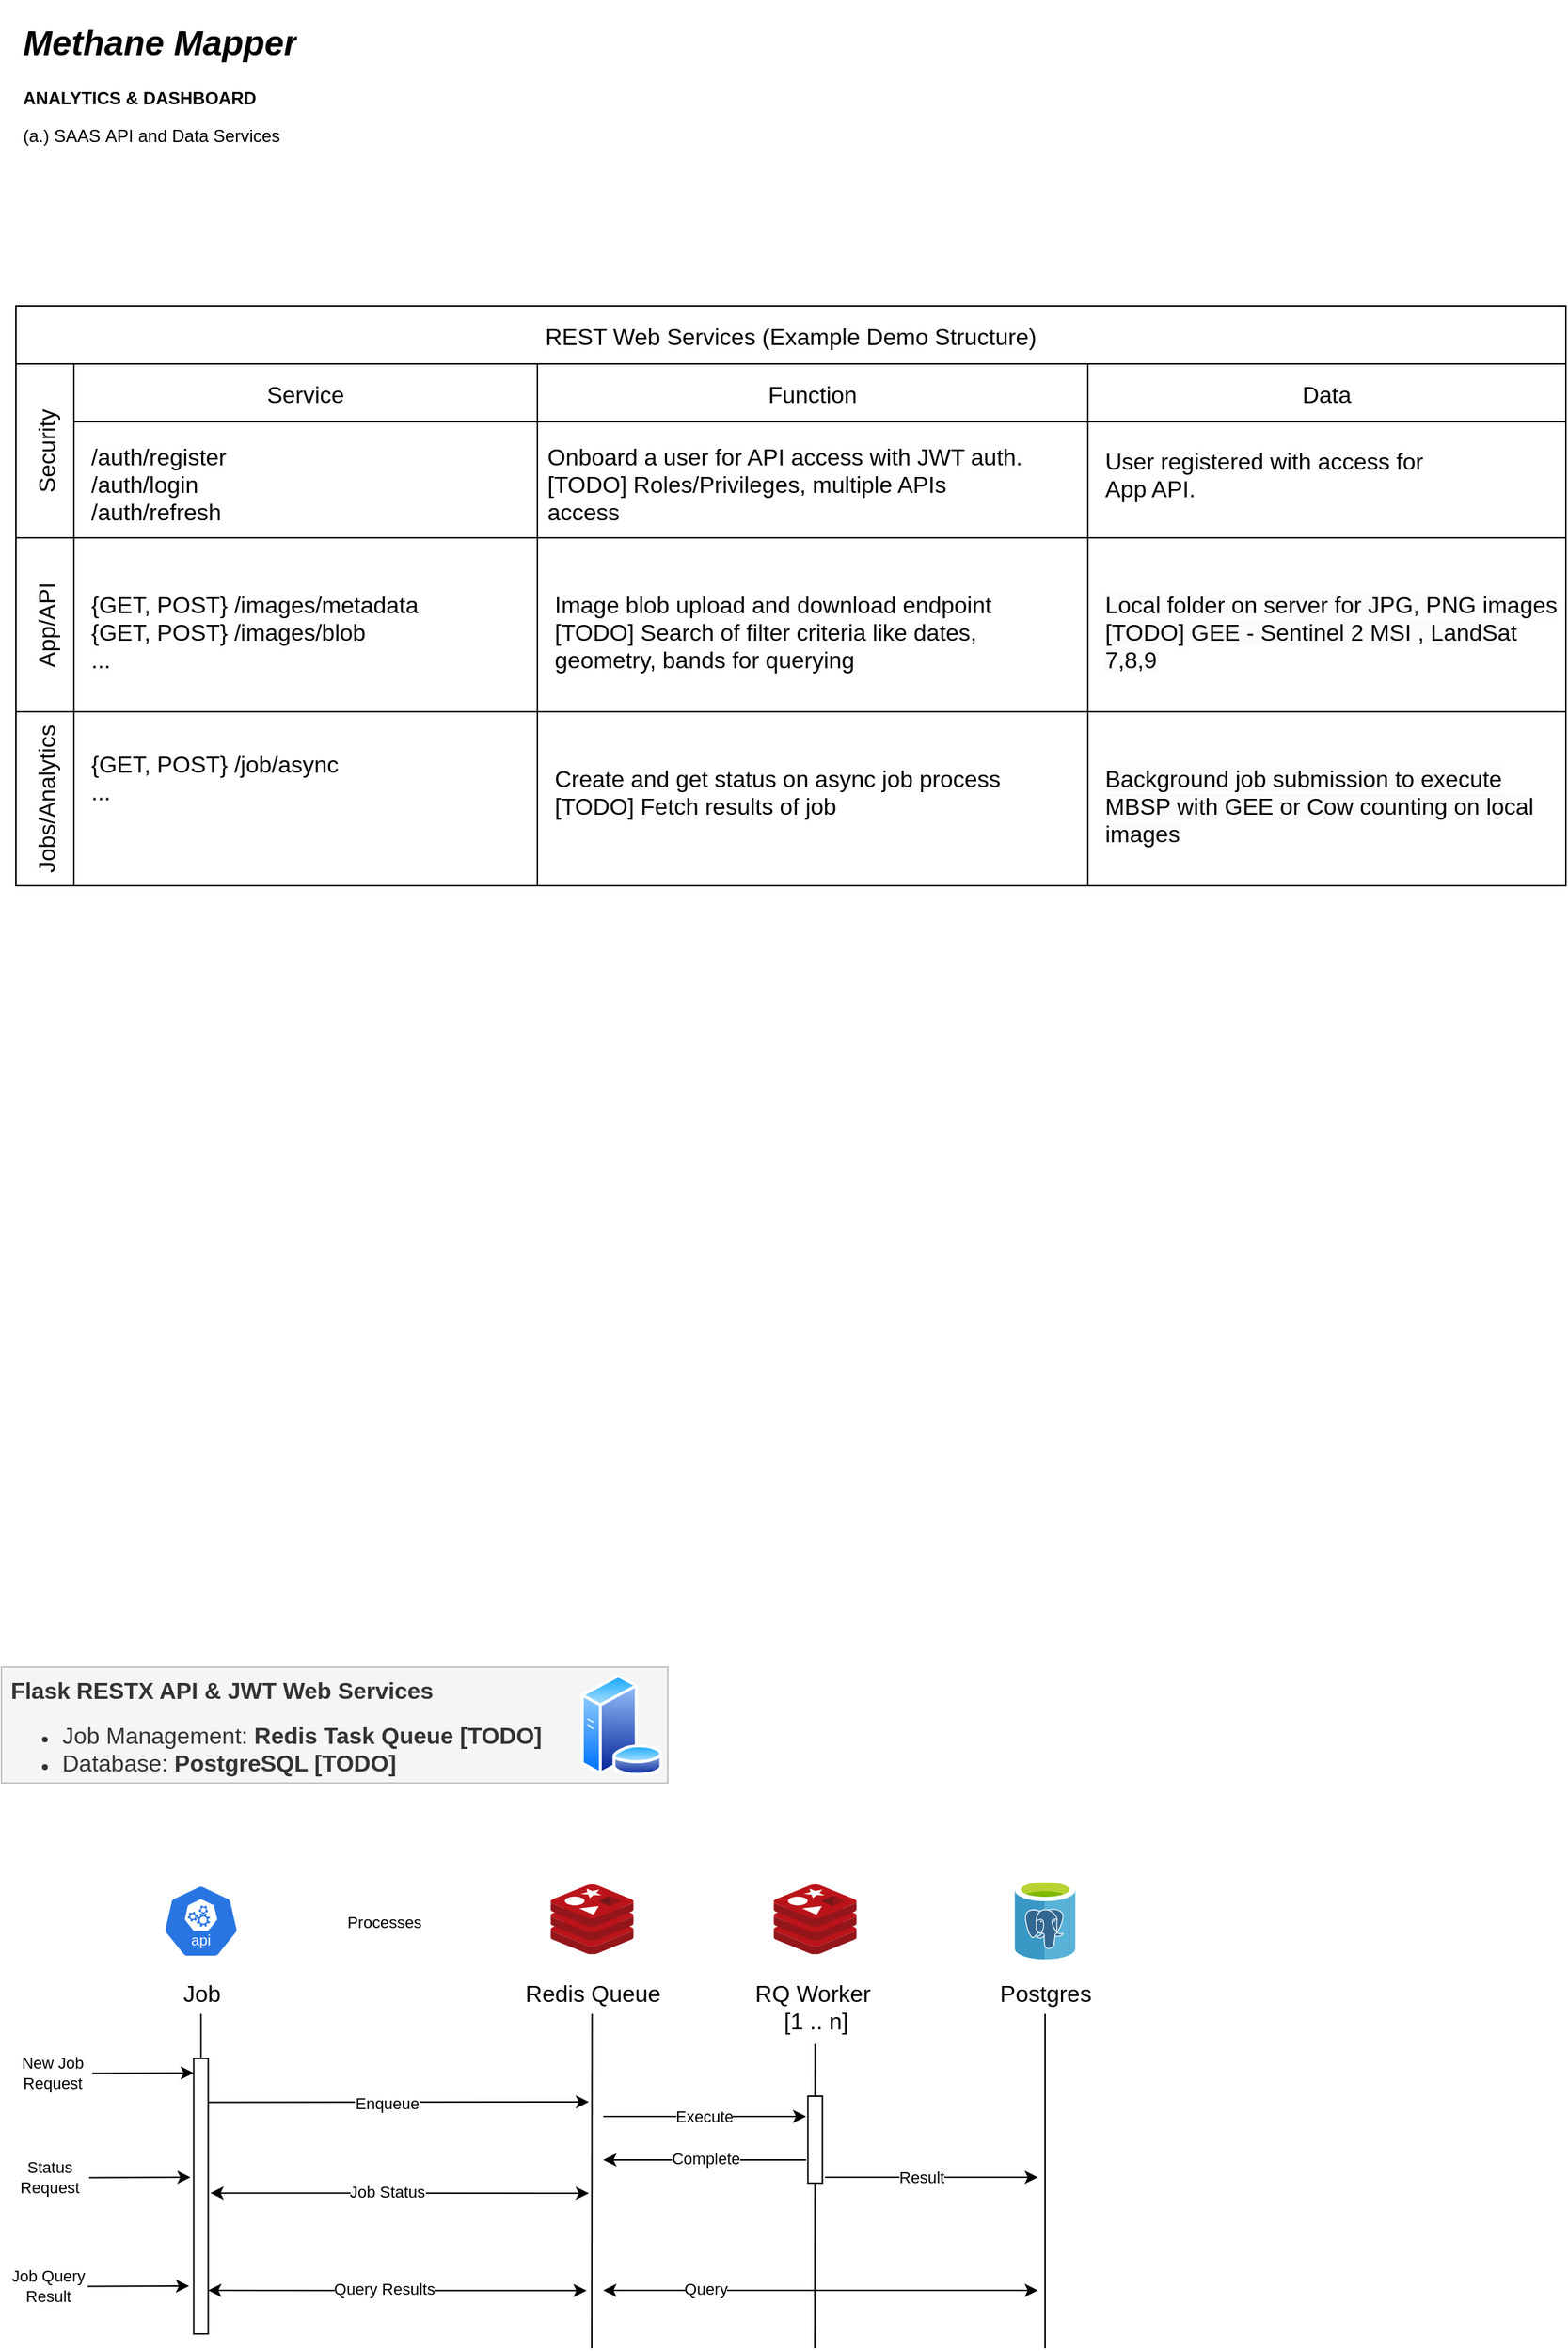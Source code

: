<mxfile version="24.4.0" type="device">
  <diagram id="0fm1V3gpGBUPN75esr2h" name="API-Design">
    <mxGraphModel dx="1446" dy="2095" grid="1" gridSize="10" guides="1" tooltips="1" connect="1" arrows="1" fold="1" page="1" pageScale="1" pageWidth="850" pageHeight="1100" math="0" shadow="0">
      <root>
        <mxCell id="0" />
        <mxCell id="1" parent="0" />
        <mxCell id="BBYx57IpIgfwVpOjvS1V-2" value="&lt;div&gt;&lt;span style=&quot;font-size: 16px;&quot;&gt;&lt;b&gt;&amp;nbsp;Flask RESTX API &amp;amp; JWT Web Services&lt;/b&gt;&lt;/span&gt;&lt;/div&gt;&lt;ul&gt;&lt;li&gt;&lt;span style=&quot;font-size: 16px;&quot;&gt;Job Management:&amp;nbsp;&lt;/span&gt;&lt;b style=&quot;font-size: 16px;&quot;&gt;Redis Task Queue [TODO]&lt;/b&gt;&lt;/li&gt;&lt;li&gt;&lt;span style=&quot;font-size: 16px;&quot;&gt;Database: &lt;b&gt;PostgreSQL [TODO]&lt;/b&gt;&lt;/span&gt;&lt;/li&gt;&lt;/ul&gt;" style="text;whiteSpace=wrap;html=1;strokeWidth=1;fillColor=#f5f5f5;fontColor=#333333;strokeColor=#c2c2c2;" parent="1" vertex="1">
          <mxGeometry x="40" y="60" width="460" height="80" as="geometry" />
        </mxCell>
        <mxCell id="MBYpIpwVIwdh6pM_XjQK-5" value="REST Web Services (Example Demo Structure)" style="shape=table;childLayout=tableLayout;startSize=40;collapsible=0;recursiveResize=0;expand=0;fontSize=16;" parent="1" vertex="1">
          <mxGeometry x="50" y="-879" width="1070" height="400" as="geometry" />
        </mxCell>
        <mxCell id="MBYpIpwVIwdh6pM_XjQK-6" value="Security" style="shape=tableRow;horizontal=0;swimlaneHead=0;swimlaneBody=0;top=0;left=0;strokeColor=inherit;bottom=0;right=0;dropTarget=0;fontStyle=0;fillColor=none;points=[[0,0.5],[1,0.5]];portConstraint=eastwest;startSize=40;collapsible=0;recursiveResize=0;expand=0;fontSize=16;" parent="MBYpIpwVIwdh6pM_XjQK-5" vertex="1">
          <mxGeometry y="40" width="1070" height="120" as="geometry" />
        </mxCell>
        <mxCell id="MBYpIpwVIwdh6pM_XjQK-7" value="Service" style="swimlane;swimlaneHead=0;swimlaneBody=0;fontStyle=0;strokeColor=inherit;connectable=0;fillColor=none;startSize=40;collapsible=0;recursiveResize=0;expand=0;fontSize=16;" parent="MBYpIpwVIwdh6pM_XjQK-6" vertex="1">
          <mxGeometry x="40" width="320" height="120" as="geometry">
            <mxRectangle width="320" height="120" as="alternateBounds" />
          </mxGeometry>
        </mxCell>
        <mxCell id="MBYpIpwVIwdh6pM_XjQK-21" value="&lt;font style=&quot;font-size: 16px;&quot;&gt;/auth/register&lt;br style=&quot;border-color: var(--border-color); padding: 0px; margin: 0px;&quot;&gt;/auth/login&lt;br&gt;/auth/refresh&lt;br&gt;&lt;/font&gt;" style="text;whiteSpace=wrap;html=1;" parent="MBYpIpwVIwdh6pM_XjQK-7" vertex="1">
          <mxGeometry x="10" y="48" width="319" height="60" as="geometry" />
        </mxCell>
        <mxCell id="MBYpIpwVIwdh6pM_XjQK-8" value="Function" style="swimlane;swimlaneHead=0;swimlaneBody=0;fontStyle=0;strokeColor=inherit;connectable=0;fillColor=none;startSize=40;collapsible=0;recursiveResize=0;expand=0;fontSize=16;" parent="MBYpIpwVIwdh6pM_XjQK-6" vertex="1">
          <mxGeometry x="360" width="380" height="120" as="geometry">
            <mxRectangle width="380" height="120" as="alternateBounds" />
          </mxGeometry>
        </mxCell>
        <mxCell id="TQDbijYMmBsKwVDYC3Qz-5" value="&lt;font style=&quot;font-size: 16px;&quot;&gt;Onboard a user for API access with JWT auth.&lt;br&gt;[TODO] Roles/Privileges, multiple APIs access&lt;/font&gt;" style="text;whiteSpace=wrap;html=1;" parent="MBYpIpwVIwdh6pM_XjQK-8" vertex="1">
          <mxGeometry x="5" y="48" width="330" height="60" as="geometry" />
        </mxCell>
        <mxCell id="MBYpIpwVIwdh6pM_XjQK-9" value="Data" style="swimlane;swimlaneHead=0;swimlaneBody=0;fontStyle=0;strokeColor=inherit;connectable=0;fillColor=none;startSize=40;collapsible=0;recursiveResize=0;expand=0;fontSize=16;" parent="MBYpIpwVIwdh6pM_XjQK-6" vertex="1">
          <mxGeometry x="740" width="330" height="120" as="geometry">
            <mxRectangle width="330" height="120" as="alternateBounds" />
          </mxGeometry>
        </mxCell>
        <mxCell id="TQDbijYMmBsKwVDYC3Qz-4" value="&lt;span style=&quot;font-size: 16px;&quot;&gt;User registered with access for App API. &lt;br&gt;&lt;br&gt;&lt;/span&gt;" style="text;whiteSpace=wrap;html=1;" parent="MBYpIpwVIwdh6pM_XjQK-9" vertex="1">
          <mxGeometry x="10" y="51" width="240" height="60" as="geometry" />
        </mxCell>
        <mxCell id="MBYpIpwVIwdh6pM_XjQK-10" value="App/API" style="shape=tableRow;horizontal=0;swimlaneHead=0;swimlaneBody=0;top=0;left=0;strokeColor=inherit;bottom=0;right=0;dropTarget=0;fontStyle=0;fillColor=none;points=[[0,0.5],[1,0.5]];portConstraint=eastwest;startSize=40;collapsible=0;recursiveResize=0;expand=0;fontSize=16;" parent="MBYpIpwVIwdh6pM_XjQK-5" vertex="1">
          <mxGeometry y="160" width="1070" height="120" as="geometry" />
        </mxCell>
        <mxCell id="MBYpIpwVIwdh6pM_XjQK-11" value="" style="swimlane;swimlaneHead=0;swimlaneBody=0;fontStyle=0;connectable=0;strokeColor=inherit;fillColor=none;startSize=0;collapsible=0;recursiveResize=0;expand=0;fontSize=16;align=left;spacing=6;" parent="MBYpIpwVIwdh6pM_XjQK-10" vertex="1">
          <mxGeometry x="40" width="320" height="120" as="geometry">
            <mxRectangle width="320" height="120" as="alternateBounds" />
          </mxGeometry>
        </mxCell>
        <mxCell id="MBYpIpwVIwdh6pM_XjQK-20" value="&lt;font style=&quot;font-size: 16px;&quot;&gt;{GET, POST} /images/metadata&lt;br style=&quot;border-color: var(--border-color); padding: 0px; margin: 0px;&quot;&gt;{GET, POST} /images/blob&lt;br&gt;...&lt;br&gt;&lt;/font&gt;" style="text;whiteSpace=wrap;html=1;" parent="MBYpIpwVIwdh6pM_XjQK-11" vertex="1">
          <mxGeometry x="10" y="30" width="330" height="60" as="geometry" />
        </mxCell>
        <mxCell id="MBYpIpwVIwdh6pM_XjQK-12" value="" style="swimlane;swimlaneHead=0;swimlaneBody=0;fontStyle=0;connectable=0;strokeColor=inherit;fillColor=none;startSize=0;collapsible=0;recursiveResize=0;expand=0;fontSize=16;" parent="MBYpIpwVIwdh6pM_XjQK-10" vertex="1">
          <mxGeometry x="360" width="380" height="120" as="geometry">
            <mxRectangle width="380" height="120" as="alternateBounds" />
          </mxGeometry>
        </mxCell>
        <mxCell id="MBYpIpwVIwdh6pM_XjQK-22" value="&lt;span style=&quot;font-size: 16px;&quot;&gt;Image blob upload and download endpoint&lt;br&gt;[TODO] Search of filter criteria like dates, geometry, bands for querying&amp;nbsp;&lt;/span&gt;" style="text;whiteSpace=wrap;html=1;" parent="MBYpIpwVIwdh6pM_XjQK-12" vertex="1">
          <mxGeometry x="10" y="30" width="320" height="60" as="geometry" />
        </mxCell>
        <mxCell id="MBYpIpwVIwdh6pM_XjQK-13" value="" style="swimlane;swimlaneHead=0;swimlaneBody=0;fontStyle=0;connectable=0;strokeColor=inherit;fillColor=none;startSize=0;collapsible=0;recursiveResize=0;expand=0;fontSize=16;verticalAlign=middle;align=left;spacingTop=0;spacingLeft=0;spacing=6;" parent="MBYpIpwVIwdh6pM_XjQK-10" vertex="1">
          <mxGeometry x="740" width="330" height="120" as="geometry">
            <mxRectangle width="330" height="120" as="alternateBounds" />
          </mxGeometry>
        </mxCell>
        <mxCell id="MBYpIpwVIwdh6pM_XjQK-19" value="&lt;span style=&quot;color: rgb(0, 0, 0); font-family: Helvetica; font-size: 16px; font-style: normal; font-variant-ligatures: normal; font-variant-caps: normal; font-weight: 400; letter-spacing: normal; orphans: 2; text-align: left; text-indent: 0px; text-transform: none; widows: 2; word-spacing: 0px; -webkit-text-stroke-width: 0px; background-color: rgb(251, 251, 251); text-decoration-thickness: initial; text-decoration-style: initial; text-decoration-color: initial; float: none; display: inline !important;&quot;&gt;Local folder on server for JPG, PNG images&lt;br&gt;[TODO] GEE - Sentinel 2 MSI ,&lt;/span&gt;&lt;span style=&quot;color: rgb(0, 0, 0); font-family: Helvetica; font-size: 16px; font-style: normal; font-variant-ligatures: normal; font-variant-caps: normal; font-weight: 400; letter-spacing: normal; orphans: 2; text-align: left; text-indent: 0px; text-transform: none; widows: 2; word-spacing: 0px; -webkit-text-stroke-width: 0px; background-color: rgb(251, 251, 251); text-decoration-thickness: initial; text-decoration-style: initial; text-decoration-color: initial; float: none; display: inline !important;&quot;&gt;&amp;nbsp;LandSat 7,8,9&lt;/span&gt;" style="text;whiteSpace=wrap;html=1;" parent="MBYpIpwVIwdh6pM_XjQK-13" vertex="1">
          <mxGeometry x="10" y="30" width="320" height="60" as="geometry" />
        </mxCell>
        <mxCell id="MBYpIpwVIwdh6pM_XjQK-14" value="Jobs/Analytics" style="shape=tableRow;horizontal=0;swimlaneHead=0;swimlaneBody=0;top=0;left=0;strokeColor=inherit;bottom=0;right=0;dropTarget=0;fontStyle=0;fillColor=none;points=[[0,0.5],[1,0.5]];portConstraint=eastwest;startSize=40;collapsible=0;recursiveResize=0;expand=0;fontSize=16;" parent="MBYpIpwVIwdh6pM_XjQK-5" vertex="1">
          <mxGeometry y="280" width="1070" height="120" as="geometry" />
        </mxCell>
        <mxCell id="MBYpIpwVIwdh6pM_XjQK-15" value="" style="swimlane;swimlaneHead=0;swimlaneBody=0;fontStyle=0;connectable=0;strokeColor=inherit;fillColor=none;startSize=0;collapsible=0;recursiveResize=0;expand=0;fontSize=16;" parent="MBYpIpwVIwdh6pM_XjQK-14" vertex="1">
          <mxGeometry x="40" width="320" height="120" as="geometry">
            <mxRectangle width="320" height="120" as="alternateBounds" />
          </mxGeometry>
        </mxCell>
        <mxCell id="TQDbijYMmBsKwVDYC3Qz-1" value="&lt;font style=&quot;font-size: 16px;&quot;&gt;{GET, POST} /job/async&lt;br&gt;...&lt;br&gt;&lt;/font&gt;" style="text;whiteSpace=wrap;html=1;" parent="MBYpIpwVIwdh6pM_XjQK-15" vertex="1">
          <mxGeometry x="10" y="20" width="319" height="60" as="geometry" />
        </mxCell>
        <mxCell id="MBYpIpwVIwdh6pM_XjQK-16" value="" style="swimlane;swimlaneHead=0;swimlaneBody=0;fontStyle=0;connectable=0;strokeColor=inherit;fillColor=none;startSize=0;collapsible=0;recursiveResize=0;expand=0;fontSize=16;" parent="MBYpIpwVIwdh6pM_XjQK-14" vertex="1">
          <mxGeometry x="360" width="380" height="120" as="geometry">
            <mxRectangle width="380" height="120" as="alternateBounds" />
          </mxGeometry>
        </mxCell>
        <mxCell id="TQDbijYMmBsKwVDYC3Qz-2" value="&lt;span style=&quot;font-size: 16px;&quot;&gt;Create and get status on async job process&lt;br&gt;[TODO] Fetch results of job&amp;nbsp;&lt;br&gt;&lt;/span&gt;" style="text;whiteSpace=wrap;html=1;" parent="MBYpIpwVIwdh6pM_XjQK-16" vertex="1">
          <mxGeometry x="10" y="30" width="370" height="60" as="geometry" />
        </mxCell>
        <mxCell id="MBYpIpwVIwdh6pM_XjQK-17" value="" style="swimlane;swimlaneHead=0;swimlaneBody=0;fontStyle=0;connectable=0;strokeColor=inherit;fillColor=none;startSize=0;collapsible=0;recursiveResize=0;expand=0;fontSize=16;" parent="MBYpIpwVIwdh6pM_XjQK-14" vertex="1">
          <mxGeometry x="740" width="330" height="120" as="geometry">
            <mxRectangle width="330" height="120" as="alternateBounds" />
          </mxGeometry>
        </mxCell>
        <mxCell id="TQDbijYMmBsKwVDYC3Qz-3" value="&lt;span style=&quot;color: rgb(0, 0, 0); font-family: Helvetica; font-size: 16px; font-style: normal; font-variant-ligatures: normal; font-variant-caps: normal; font-weight: 400; letter-spacing: normal; orphans: 2; text-align: left; text-indent: 0px; text-transform: none; widows: 2; word-spacing: 0px; -webkit-text-stroke-width: 0px; background-color: rgb(251, 251, 251); text-decoration-thickness: initial; text-decoration-style: initial; text-decoration-color: initial; float: none; display: inline !important;&quot;&gt;Background job submission to execute MBSP with GEE or Cow counting on local images&lt;/span&gt;" style="text;whiteSpace=wrap;html=1;" parent="MBYpIpwVIwdh6pM_XjQK-17" vertex="1">
          <mxGeometry x="10" y="30" width="300" height="60" as="geometry" />
        </mxCell>
        <mxCell id="QRTmTXb4m05bQfmHPs-t-20" value="&lt;h1&gt;&lt;i&gt;Methane Mapper&lt;/i&gt;&lt;/h1&gt;&lt;b&gt;ANALYTICS &amp;amp; DASHBOARD&lt;/b&gt;&lt;br&gt;&lt;p&gt;(a.) SAAS&lt;span style=&quot;background-color: initial;&quot;&gt;&amp;nbsp;API and Data Services&lt;/span&gt;&lt;/p&gt;" style="text;html=1;spacing=5;spacingTop=-20;whiteSpace=wrap;overflow=hidden;rounded=0;" parent="1" vertex="1">
          <mxGeometry x="50" y="-1080" width="350" height="100" as="geometry" />
        </mxCell>
        <mxCell id="BBYx57IpIgfwVpOjvS1V-1" value="" style="image;aspect=fixed;perimeter=ellipsePerimeter;html=1;align=center;shadow=0;dashed=0;spacingTop=3;image=img/lib/active_directory/database_server.svg;" parent="1" vertex="1">
          <mxGeometry x="440" y="65" width="56.27" height="70" as="geometry" />
        </mxCell>
        <mxCell id="0ILU3QIIy0et2OoUC83r-3" value="" style="image;sketch=0;aspect=fixed;html=1;points=[];align=center;fontSize=12;image=img/lib/mscae/Cache_Redis_Product.svg;" parent="1" vertex="1">
          <mxGeometry x="419.13" y="210" width="57.25" height="48.09" as="geometry" />
        </mxCell>
        <mxCell id="0ILU3QIIy0et2OoUC83r-4" value="" style="image;sketch=0;aspect=fixed;html=1;points=[];align=center;fontSize=12;image=img/lib/mscae/Azure_Database_for_PostgreSQL_servers.svg;" parent="1" vertex="1">
          <mxGeometry x="739.48" y="206.39" width="42.04" height="55.32" as="geometry" />
        </mxCell>
        <mxCell id="0ILU3QIIy0et2OoUC83r-5" value="&lt;span style=&quot;font-size: 16px;&quot;&gt;Postgres&lt;/span&gt;" style="text;whiteSpace=wrap;html=1;align=center;" parent="1" vertex="1">
          <mxGeometry x="725.5" y="269.24" width="70" height="30" as="geometry" />
        </mxCell>
        <mxCell id="0ILU3QIIy0et2OoUC83r-6" value="&lt;span style=&quot;font-size: 16px;&quot;&gt;Redis Queue&lt;/span&gt;" style="text;whiteSpace=wrap;html=1;align=center;" parent="1" vertex="1">
          <mxGeometry x="395.5" y="269.24" width="104.5" height="30" as="geometry" />
        </mxCell>
        <mxCell id="0ILU3QIIy0et2OoUC83r-7" value="" style="endArrow=none;html=1;rounded=0;entryX=0.5;entryY=1;entryDx=0;entryDy=0;" parent="1" target="0ILU3QIIy0et2OoUC83r-6" edge="1">
          <mxGeometry width="50" height="50" relative="1" as="geometry">
            <mxPoint x="447.5" y="530" as="sourcePoint" />
            <mxPoint x="445.5" y="40" as="targetPoint" />
          </mxGeometry>
        </mxCell>
        <mxCell id="0ILU3QIIy0et2OoUC83r-8" value="" style="endArrow=none;html=1;rounded=0;entryX=0.5;entryY=1;entryDx=0;entryDy=0;" parent="1" target="0ILU3QIIy0et2OoUC83r-5" edge="1">
          <mxGeometry width="50" height="50" relative="1" as="geometry">
            <mxPoint x="760.5" y="530" as="sourcePoint" />
            <mxPoint x="500.25" y="309" as="targetPoint" />
          </mxGeometry>
        </mxCell>
        <mxCell id="0ILU3QIIy0et2OoUC83r-9" value="&lt;span style=&quot;font-size: 16px;&quot;&gt;Job&lt;/span&gt;" style="text;whiteSpace=wrap;html=1;align=center;" parent="1" vertex="1">
          <mxGeometry x="125.5" y="269.24" width="104.5" height="30" as="geometry" />
        </mxCell>
        <mxCell id="0ILU3QIIy0et2OoUC83r-10" value="" style="endArrow=none;html=1;rounded=0;entryX=0.5;entryY=1;entryDx=0;entryDy=0;exitX=0.5;exitY=0.056;exitDx=0;exitDy=0;exitPerimeter=0;" parent="1" source="0ILU3QIIy0et2OoUC83r-16" target="0ILU3QIIy0et2OoUC83r-9" edge="1">
          <mxGeometry width="50" height="50" relative="1" as="geometry">
            <mxPoint x="177.5" y="490" as="sourcePoint" />
            <mxPoint x="175.5" y="40" as="targetPoint" />
          </mxGeometry>
        </mxCell>
        <mxCell id="0ILU3QIIy0et2OoUC83r-11" value="" style="aspect=fixed;sketch=0;html=1;dashed=0;whitespace=wrap;verticalLabelPosition=bottom;verticalAlign=top;fillColor=#2875E2;strokeColor=#ffffff;points=[[0.005,0.63,0],[0.1,0.2,0],[0.9,0.2,0],[0.5,0,0],[0.995,0.63,0],[0.72,0.99,0],[0.5,1,0],[0.28,0.99,0]];shape=mxgraph.kubernetes.icon2;kubernetesLabel=1;prIcon=api" parent="1" vertex="1">
          <mxGeometry x="151.38" y="210" width="52.75" height="50.64" as="geometry" />
        </mxCell>
        <mxCell id="0ILU3QIIy0et2OoUC83r-15" value="" style="endArrow=classic;html=1;rounded=0;" parent="1" edge="1">
          <mxGeometry width="50" height="50" relative="1" as="geometry">
            <mxPoint x="102.75" y="340.24" as="sourcePoint" />
            <mxPoint x="172.75" y="340" as="targetPoint" />
          </mxGeometry>
        </mxCell>
        <mxCell id="0ILU3QIIy0et2OoUC83r-26" value="New Job&lt;div&gt;Request&lt;/div&gt;" style="edgeLabel;html=1;align=center;verticalAlign=middle;resizable=0;points=[];" parent="0ILU3QIIy0et2OoUC83r-15" vertex="1" connectable="0">
          <mxGeometry x="-0.499" relative="1" as="geometry">
            <mxPoint x="-45" as="offset" />
          </mxGeometry>
        </mxCell>
        <mxCell id="0ILU3QIIy0et2OoUC83r-16" value="" style="rounded=0;whiteSpace=wrap;html=1;" parent="1" vertex="1">
          <mxGeometry x="172.75" y="330" width="10" height="190" as="geometry" />
        </mxCell>
        <mxCell id="0ILU3QIIy0et2OoUC83r-21" value="" style="image;sketch=0;aspect=fixed;html=1;points=[];align=center;fontSize=12;image=img/lib/mscae/Cache_Redis_Product.svg;" parent="1" vertex="1">
          <mxGeometry x="573.13" y="210" width="57.25" height="48.09" as="geometry" />
        </mxCell>
        <mxCell id="0ILU3QIIy0et2OoUC83r-22" value="&lt;span style=&quot;font-size: 16px;&quot;&gt;RQ Worker&amp;nbsp;&lt;/span&gt;&lt;div&gt;&lt;span style=&quot;font-size: 16px;&quot;&gt;[1 .. n]&lt;/span&gt;&lt;/div&gt;" style="text;whiteSpace=wrap;html=1;align=center;" parent="1" vertex="1">
          <mxGeometry x="549.5" y="269.24" width="104.5" height="50.76" as="geometry" />
        </mxCell>
        <mxCell id="0ILU3QIIy0et2OoUC83r-23" value="" style="endArrow=none;html=1;rounded=0;" parent="1" target="0ILU3QIIy0et2OoUC83r-22" edge="1">
          <mxGeometry width="50" height="50" relative="1" as="geometry">
            <mxPoint x="601.5" y="530" as="sourcePoint" />
            <mxPoint x="601.5" y="320" as="targetPoint" />
          </mxGeometry>
        </mxCell>
        <mxCell id="0ILU3QIIy0et2OoUC83r-24" value="" style="endArrow=classic;html=1;rounded=0;" parent="1" edge="1">
          <mxGeometry width="50" height="50" relative="1" as="geometry">
            <mxPoint x="182.75" y="360.24" as="sourcePoint" />
            <mxPoint x="445.5" y="360" as="targetPoint" />
          </mxGeometry>
        </mxCell>
        <mxCell id="0ILU3QIIy0et2OoUC83r-25" value="Enqueue" style="edgeLabel;html=1;align=center;verticalAlign=middle;resizable=0;points=[];" parent="0ILU3QIIy0et2OoUC83r-24" vertex="1" connectable="0">
          <mxGeometry x="-0.235" y="-1" relative="1" as="geometry">
            <mxPoint x="22" as="offset" />
          </mxGeometry>
        </mxCell>
        <mxCell id="0ILU3QIIy0et2OoUC83r-27" value="" style="endArrow=classic;html=1;rounded=0;" parent="1" edge="1">
          <mxGeometry width="50" height="50" relative="1" as="geometry">
            <mxPoint x="455.5" y="370" as="sourcePoint" />
            <mxPoint x="595.5" y="370" as="targetPoint" />
          </mxGeometry>
        </mxCell>
        <mxCell id="0ILU3QIIy0et2OoUC83r-28" value="Execute" style="edgeLabel;html=1;align=center;verticalAlign=middle;resizable=0;points=[];" parent="0ILU3QIIy0et2OoUC83r-27" vertex="1" connectable="0">
          <mxGeometry x="-0.235" y="-1" relative="1" as="geometry">
            <mxPoint x="16" y="-1" as="offset" />
          </mxGeometry>
        </mxCell>
        <mxCell id="0ILU3QIIy0et2OoUC83r-29" value="" style="endArrow=classic;html=1;rounded=0;" parent="1" edge="1">
          <mxGeometry width="50" height="50" relative="1" as="geometry">
            <mxPoint x="595.5" y="400" as="sourcePoint" />
            <mxPoint x="455.5" y="400" as="targetPoint" />
          </mxGeometry>
        </mxCell>
        <mxCell id="0ILU3QIIy0et2OoUC83r-30" value="Complete" style="edgeLabel;html=1;align=center;verticalAlign=middle;resizable=0;points=[];" parent="0ILU3QIIy0et2OoUC83r-29" vertex="1" connectable="0">
          <mxGeometry x="-0.235" y="-1" relative="1" as="geometry">
            <mxPoint x="-16" as="offset" />
          </mxGeometry>
        </mxCell>
        <mxCell id="0ILU3QIIy0et2OoUC83r-32" value="" style="endArrow=classic;html=1;rounded=0;" parent="1" edge="1">
          <mxGeometry width="50" height="50" relative="1" as="geometry">
            <mxPoint x="100.5" y="412.24" as="sourcePoint" />
            <mxPoint x="170.5" y="412" as="targetPoint" />
          </mxGeometry>
        </mxCell>
        <mxCell id="0ILU3QIIy0et2OoUC83r-33" value="&lt;div&gt;Status&lt;/div&gt;&lt;div&gt;Request&lt;/div&gt;" style="edgeLabel;html=1;align=center;verticalAlign=middle;resizable=0;points=[];" parent="0ILU3QIIy0et2OoUC83r-32" vertex="1" connectable="0">
          <mxGeometry x="-0.499" relative="1" as="geometry">
            <mxPoint x="-45" as="offset" />
          </mxGeometry>
        </mxCell>
        <mxCell id="0ILU3QIIy0et2OoUC83r-34" value="" style="endArrow=classic;html=1;rounded=0;" parent="1" edge="1">
          <mxGeometry width="50" height="50" relative="1" as="geometry">
            <mxPoint x="99.5" y="487.24" as="sourcePoint" />
            <mxPoint x="169.5" y="487" as="targetPoint" />
          </mxGeometry>
        </mxCell>
        <mxCell id="0ILU3QIIy0et2OoUC83r-35" value="&lt;div&gt;Job Query&lt;/div&gt;&lt;div&gt;Result&lt;/div&gt;" style="edgeLabel;html=1;align=center;verticalAlign=middle;resizable=0;points=[];" parent="0ILU3QIIy0et2OoUC83r-34" vertex="1" connectable="0">
          <mxGeometry x="-0.499" relative="1" as="geometry">
            <mxPoint x="-45" as="offset" />
          </mxGeometry>
        </mxCell>
        <mxCell id="0ILU3QIIy0et2OoUC83r-36" value="" style="endArrow=classic;html=1;rounded=0;entryX=1.155;entryY=0.415;entryDx=0;entryDy=0;entryPerimeter=0;startArrow=classic;startFill=1;" parent="1" edge="1">
          <mxGeometry width="50" height="50" relative="1" as="geometry">
            <mxPoint x="445.5" y="423" as="sourcePoint" />
            <mxPoint x="184.3" y="422.85" as="targetPoint" />
          </mxGeometry>
        </mxCell>
        <mxCell id="0ILU3QIIy0et2OoUC83r-37" value="Job Status" style="edgeLabel;html=1;align=center;verticalAlign=middle;resizable=0;points=[];" parent="0ILU3QIIy0et2OoUC83r-36" vertex="1" connectable="0">
          <mxGeometry x="-0.235" y="-1" relative="1" as="geometry">
            <mxPoint x="-40" as="offset" />
          </mxGeometry>
        </mxCell>
        <mxCell id="0ILU3QIIy0et2OoUC83r-38" value="" style="endArrow=classic;html=1;rounded=0;entryX=1.155;entryY=0.415;entryDx=0;entryDy=0;entryPerimeter=0;startArrow=classic;startFill=1;" parent="1" edge="1">
          <mxGeometry width="50" height="50" relative="1" as="geometry">
            <mxPoint x="443.95" y="490.15" as="sourcePoint" />
            <mxPoint x="182.75" y="490.0" as="targetPoint" />
          </mxGeometry>
        </mxCell>
        <mxCell id="0ILU3QIIy0et2OoUC83r-39" value="Query Results" style="edgeLabel;html=1;align=center;verticalAlign=middle;resizable=0;points=[];" parent="0ILU3QIIy0et2OoUC83r-38" vertex="1" connectable="0">
          <mxGeometry x="-0.235" y="-1" relative="1" as="geometry">
            <mxPoint x="-40" as="offset" />
          </mxGeometry>
        </mxCell>
        <mxCell id="0ILU3QIIy0et2OoUC83r-40" value="" style="endArrow=classic;html=1;rounded=0;exitX=1.188;exitY=0.934;exitDx=0;exitDy=0;exitPerimeter=0;" parent="1" source="0ILU3QIIy0et2OoUC83r-42" edge="1">
          <mxGeometry width="50" height="50" relative="1" as="geometry">
            <mxPoint x="615.5" y="413" as="sourcePoint" />
            <mxPoint x="755.5" y="412" as="targetPoint" />
          </mxGeometry>
        </mxCell>
        <mxCell id="0ILU3QIIy0et2OoUC83r-47" value="Result" style="edgeLabel;html=1;align=center;verticalAlign=middle;resizable=0;points=[];" parent="0ILU3QIIy0et2OoUC83r-40" vertex="1" connectable="0">
          <mxGeometry x="0.113" relative="1" as="geometry">
            <mxPoint x="-15" as="offset" />
          </mxGeometry>
        </mxCell>
        <mxCell id="0ILU3QIIy0et2OoUC83r-42" value="" style="rounded=0;whiteSpace=wrap;html=1;" parent="1" vertex="1">
          <mxGeometry x="596.76" y="356" width="10" height="60" as="geometry" />
        </mxCell>
        <mxCell id="0ILU3QIIy0et2OoUC83r-48" value="" style="endArrow=classic;html=1;rounded=0;entryX=1.155;entryY=0.415;entryDx=0;entryDy=0;entryPerimeter=0;startArrow=classic;startFill=1;" parent="1" edge="1">
          <mxGeometry width="50" height="50" relative="1" as="geometry">
            <mxPoint x="755.5" y="490" as="sourcePoint" />
            <mxPoint x="455.5" y="490.0" as="targetPoint" />
          </mxGeometry>
        </mxCell>
        <mxCell id="0ILU3QIIy0et2OoUC83r-49" value="Query" style="edgeLabel;html=1;align=center;verticalAlign=middle;resizable=0;points=[];" parent="0ILU3QIIy0et2OoUC83r-48" vertex="1" connectable="0">
          <mxGeometry x="-0.235" y="-1" relative="1" as="geometry">
            <mxPoint x="-115" as="offset" />
          </mxGeometry>
        </mxCell>
        <mxCell id="w270YCpjun5Dr4vV-vVo-1" value="Processes" style="edgeLabel;html=1;align=center;verticalAlign=middle;resizable=0;points=[];" vertex="1" connectable="0" parent="1">
          <mxGeometry x="310.001" y="239.998" as="geometry">
            <mxPoint x="-6" y="-4" as="offset" />
          </mxGeometry>
        </mxCell>
      </root>
    </mxGraphModel>
  </diagram>
</mxfile>
